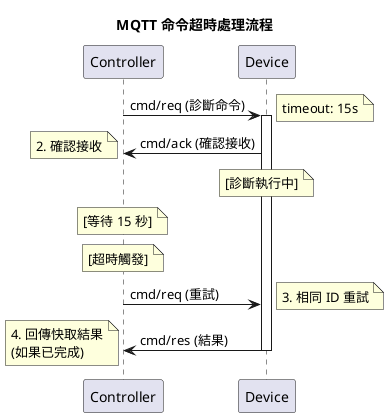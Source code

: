 @startuml
title MQTT 命令超時處理流程

participant "Controller" as C
participant "Device" as D

C -> D: cmd/req (診斷命令)
note right: timeout: 15s
activate D

D -> C: cmd/ack (確認接收)
note left: 2. 確認接收

note over D: [診斷執行中]
note over C: [等待 15 秒]

note over C: [超時觸發]
C -> D: cmd/req (重試)
note right: 3. 相同 ID 重試

D -> C: cmd/res (結果)
note left: 4. 回傳快取結果\n(如果已完成)

deactivate D
@enduml